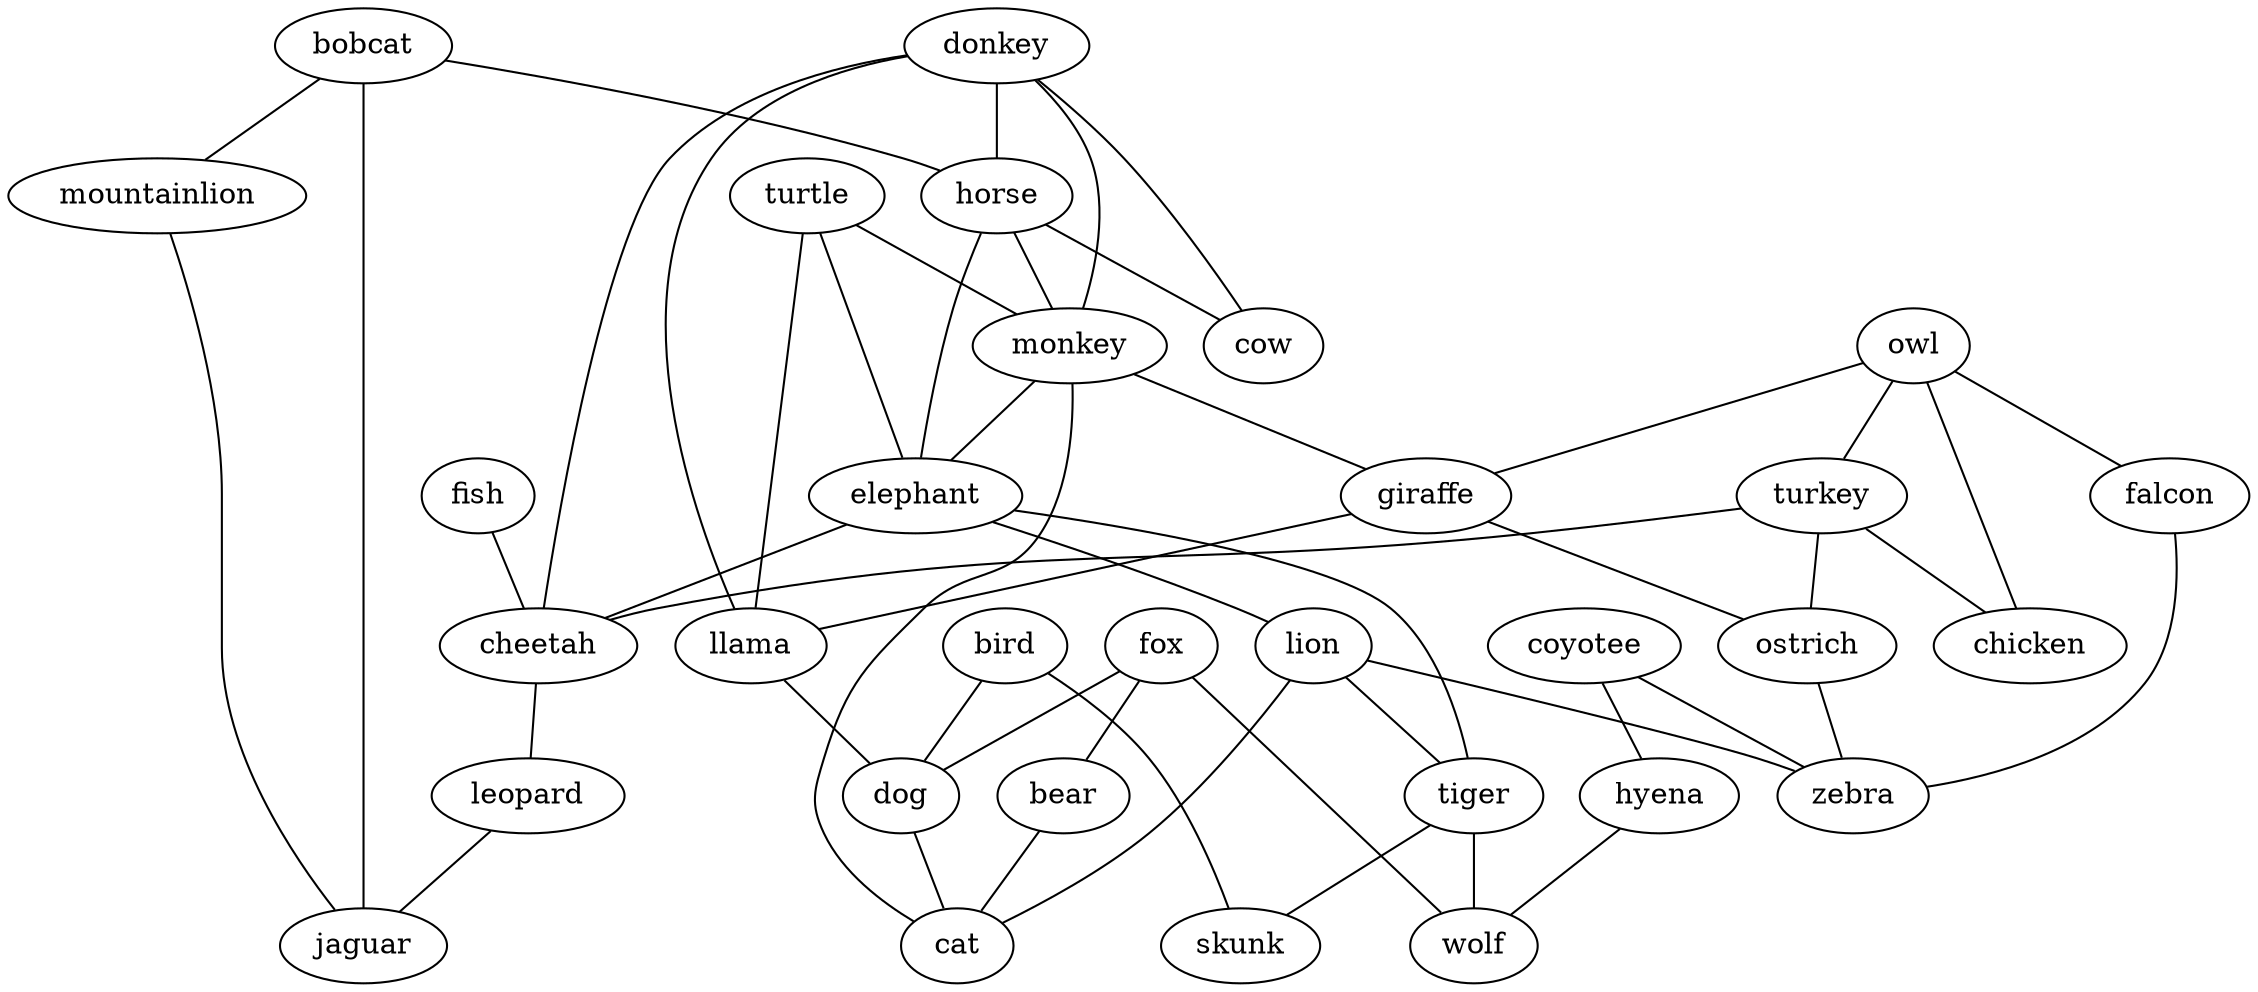 strict graph G {
turtle;
owl;
donkey;
fish;
bobcat;
turkey;
horse;
monkey;
fox;
elephant;
cheetah;
bird;
coyotee;
lion;
leopard;
bear;
tiger;
giraffe;
llama;
falcon;
ostrich;
mountainlion;
jaguar;
cow;
dog;
cat;
hyena;
chicken;
wolf;
skunk;
zebra;
turtle -- monkey  [weight=1];
turtle -- llama  [weight=1];
turtle -- elephant  [weight=1];
owl -- turkey  [weight=1];
owl -- giraffe  [weight=1];
owl -- falcon  [weight=1];
owl -- chicken  [weight=1];
donkey -- horse  [weight=1];
donkey -- monkey  [weight=1];
donkey -- cow  [weight=1];
donkey -- llama  [weight=1];
donkey -- cheetah  [weight=1];
fish -- cheetah  [weight=1];
bobcat -- horse  [weight=1];
bobcat -- mountainlion  [weight=1];
bobcat -- jaguar  [weight=1];
turkey -- chicken  [weight=1];
turkey -- cheetah  [weight=1];
turkey -- ostrich  [weight=1];
horse -- monkey  [weight=1];
horse -- cow  [weight=1];
horse -- elephant  [weight=1];
monkey -- cat  [weight=1];
monkey -- giraffe  [weight=1];
monkey -- elephant  [weight=1];
fox -- wolf  [weight=1];
fox -- dog  [weight=1];
fox -- bear  [weight=1];
elephant -- tiger  [weight=1];
elephant -- lion  [weight=1];
elephant -- cheetah  [weight=1];
cheetah -- leopard  [weight=1];
bird -- skunk  [weight=1];
bird -- dog  [weight=1];
coyotee -- hyena  [weight=1];
coyotee -- zebra  [weight=1];
lion -- tiger  [weight=1];
lion -- cat  [weight=1];
lion -- zebra  [weight=1];
leopard -- jaguar  [weight=1];
bear -- cat  [weight=1];
tiger -- wolf  [weight=1];
tiger -- skunk  [weight=1];
giraffe -- ostrich  [weight=1];
giraffe -- llama  [weight=1];
llama -- dog  [weight=1];
falcon -- zebra  [weight=1];
ostrich -- zebra  [weight=1];
mountainlion -- jaguar  [weight=1];
dog -- cat  [weight=1];
hyena -- wolf  [weight=1];
}
